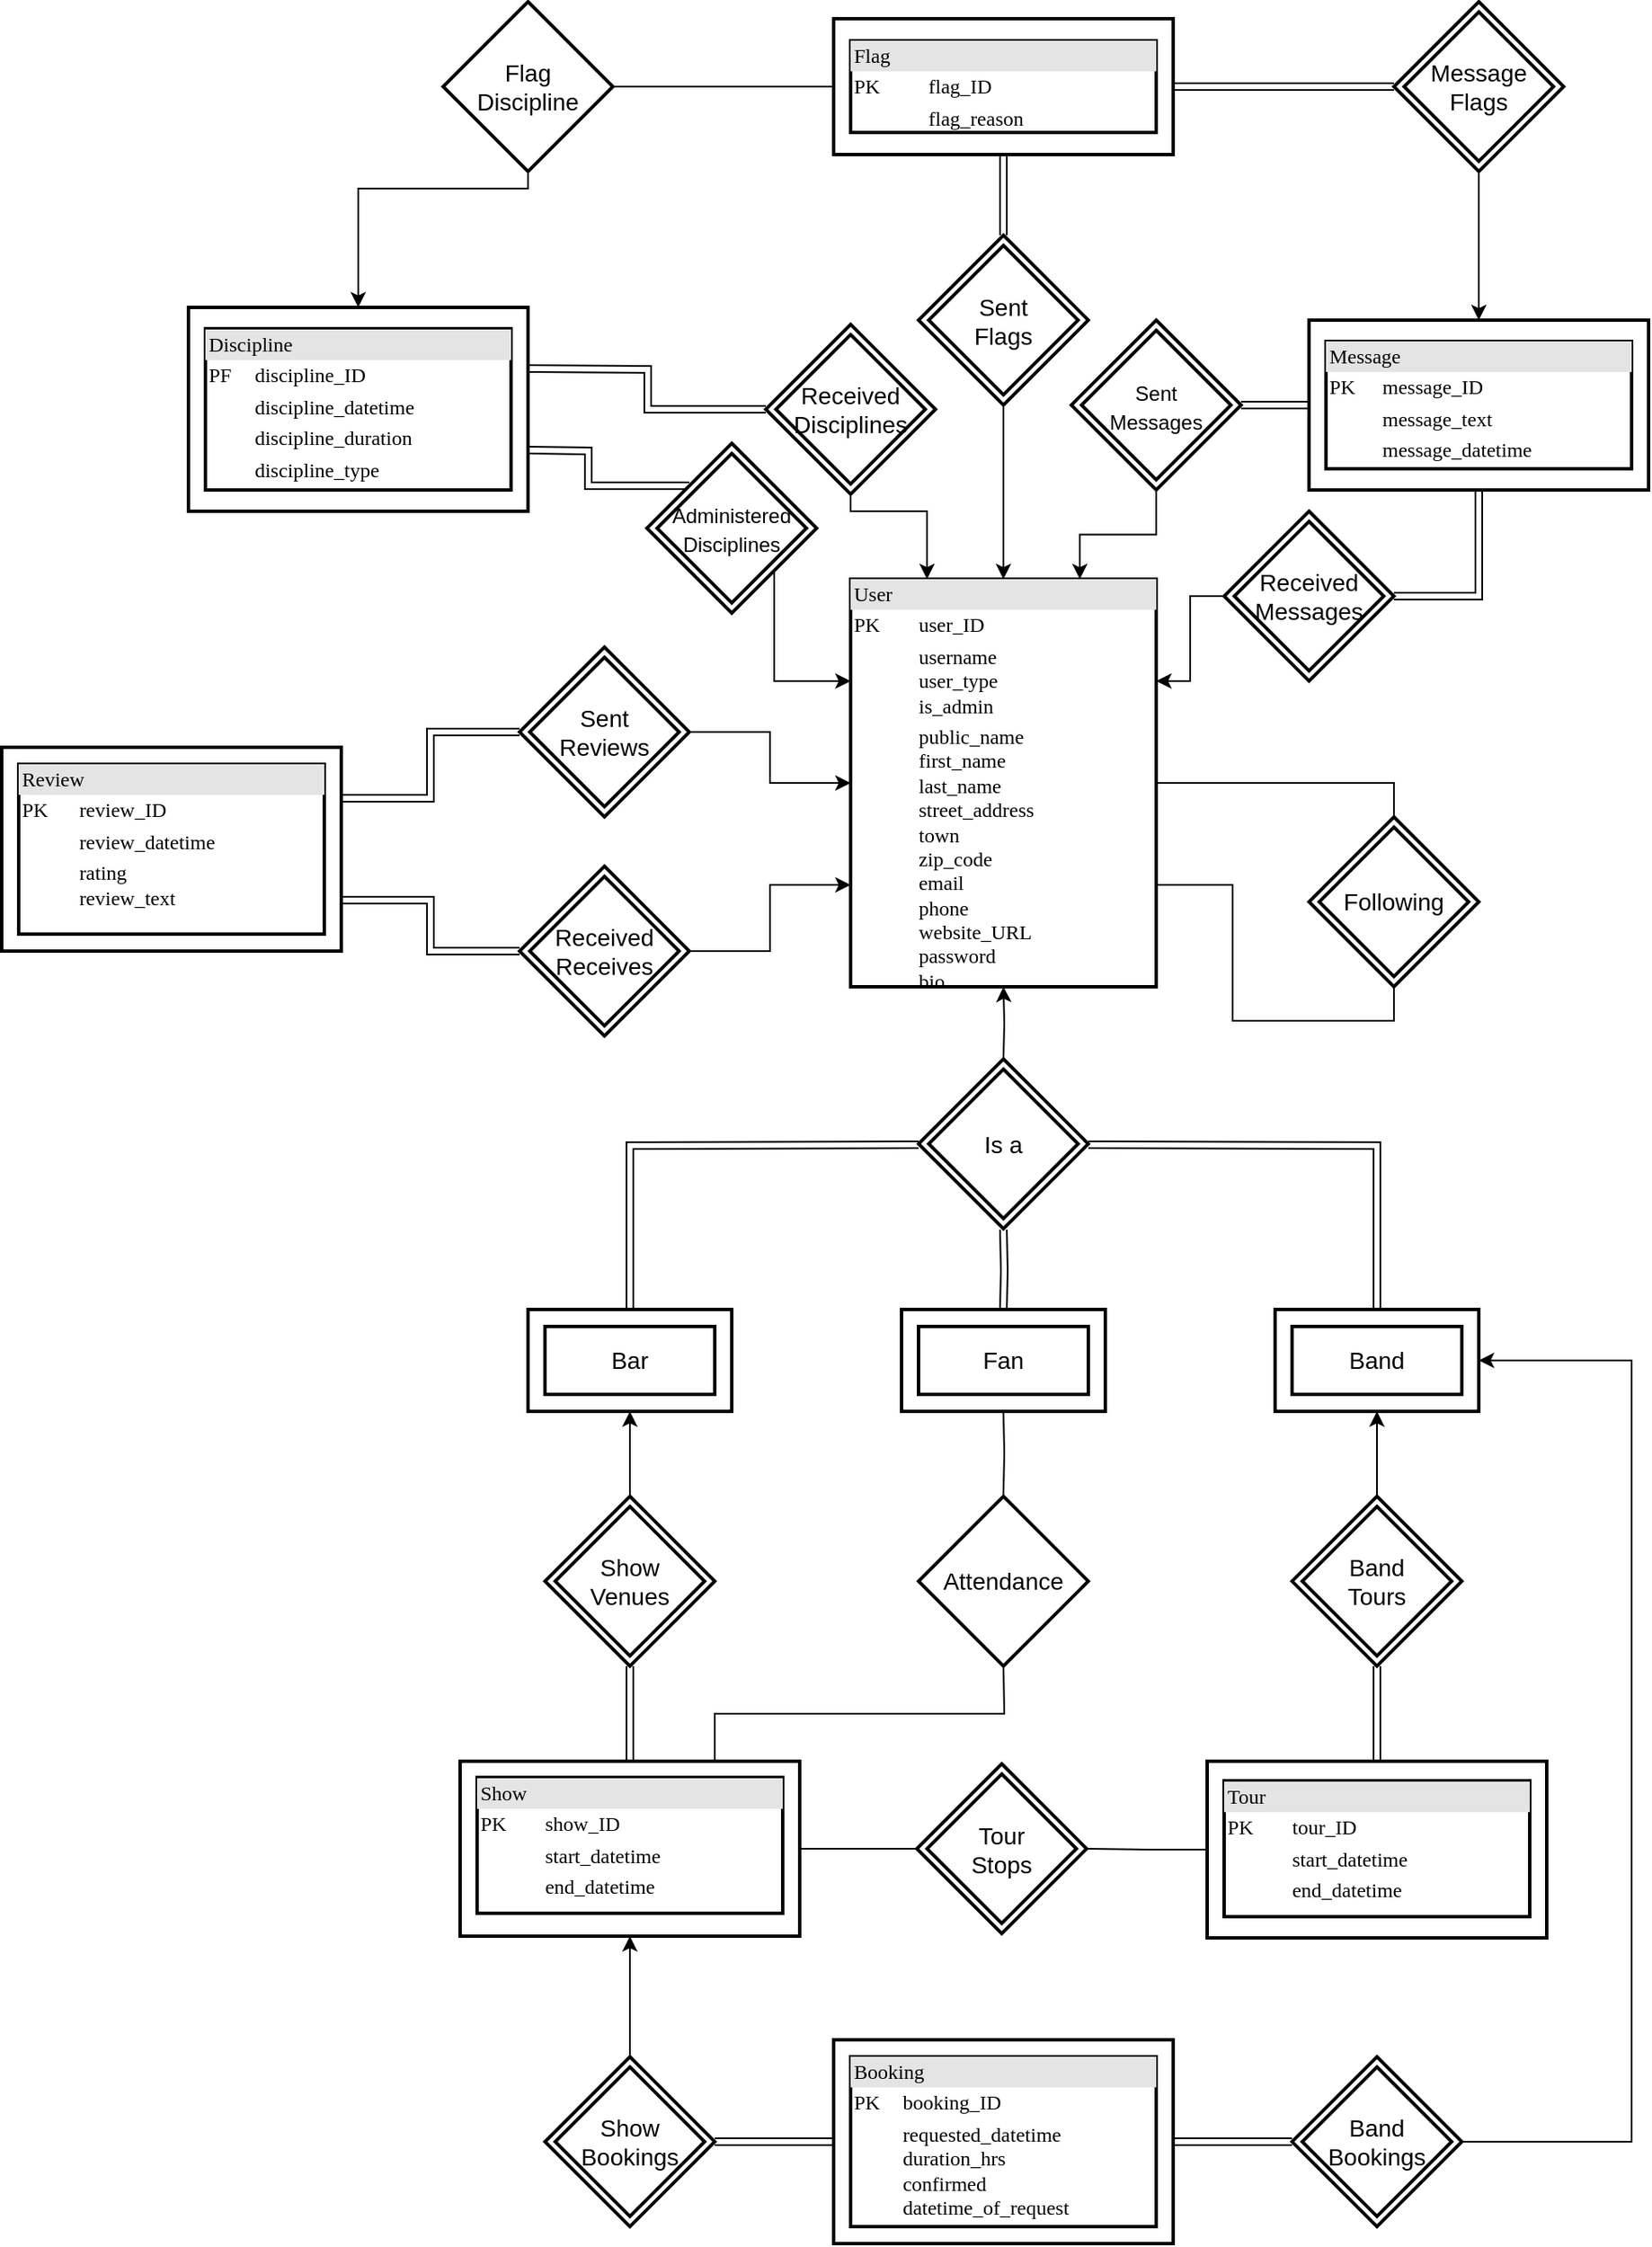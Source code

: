 <mxfile pages="1" version="11.2.5" type="device"><diagram name="Page-1" id="2ca16b54-16f6-2749-3443-fa8db7711227"><mxGraphModel dx="2046" dy="1487" grid="1" gridSize="10" guides="1" tooltips="1" connect="1" arrows="1" fold="1" page="1" pageScale="1" pageWidth="1100" pageHeight="850" background="#ffffff" math="0" shadow="0"><root><mxCell id="0"/><mxCell id="1" parent="0"/><mxCell id="hTIE1v8_ieLj_Vp5C5kN-64" style="edgeStyle=orthogonalEdgeStyle;rounded=0;orthogonalLoop=1;jettySize=auto;html=1;exitX=0.5;exitY=1;exitDx=0;exitDy=0;entryX=0.5;entryY=1;entryDx=0;entryDy=0;startArrow=classic;startFill=1;endArrow=none;endFill=0;strokeColor=#000000;" parent="1" source="HLiwEmPvz7JreT5NCyTF-41" target="hTIE1v8_ieLj_Vp5C5kN-63" edge="1"><mxGeometry relative="1" as="geometry"/></mxCell><mxCell id="hTIE1v8_ieLj_Vp5C5kN-43" style="edgeStyle=orthogonalEdgeStyle;rounded=0;orthogonalLoop=1;jettySize=auto;html=1;exitX=0;exitY=0.5;exitDx=0;exitDy=0;entryX=1;entryY=0.5;entryDx=0;entryDy=0;endArrow=none;endFill=0;shape=link;" parent="1" source="uCFvu2t1ZNGnuXDqTGb5-3" edge="1"><mxGeometry relative="1" as="geometry"><mxPoint x="-230" y="-462.5" as="targetPoint"/></mxGeometry></mxCell><mxCell id="HLiwEmPvz7JreT5NCyTF-99" style="edgeStyle=orthogonalEdgeStyle;rounded=0;orthogonalLoop=1;jettySize=auto;html=1;exitX=0;exitY=0.5;exitDx=0;exitDy=0;entryX=1;entryY=0.5;entryDx=0;entryDy=0;endArrow=none;endFill=0;startArrow=classic;startFill=1;" parent="1" source="2ed32ef02a7f4228-8" target="HLiwEmPvz7JreT5NCyTF-88" edge="1"><mxGeometry relative="1" as="geometry"/></mxCell><mxCell id="HLiwEmPvz7JreT5NCyTF-100" style="edgeStyle=orthogonalEdgeStyle;rounded=0;orthogonalLoop=1;jettySize=auto;html=1;exitX=0;exitY=0.75;exitDx=0;exitDy=0;entryX=1;entryY=0.5;entryDx=0;entryDy=0;endArrow=none;endFill=0;startArrow=classic;startFill=1;" parent="1" source="2ed32ef02a7f4228-8" target="hTIE1v8_ieLj_Vp5C5kN-60" edge="1"><mxGeometry relative="1" as="geometry"/></mxCell><mxCell id="2ed32ef02a7f4228-8" value="&lt;div style=&quot;box-sizing: border-box ; width: 100% ; background: #e4e4e4 ; padding: 2px&quot;&gt;User&lt;/div&gt;&lt;table style=&quot;width: 100% ; font-size: 1em&quot; cellpadding=&quot;2&quot; cellspacing=&quot;0&quot;&gt;&lt;tbody&gt;&lt;tr&gt;&lt;td&gt;PK&lt;/td&gt;&lt;td&gt;user_ID&lt;/td&gt;&lt;/tr&gt;&lt;tr&gt;&lt;td&gt;&lt;br&gt;&lt;/td&gt;&lt;td&gt;username&lt;br&gt;user_type&lt;br&gt;is_admin&lt;/td&gt;&lt;/tr&gt;&lt;tr&gt;&lt;td&gt;&lt;/td&gt;&lt;td&gt;public_name&lt;br&gt;first_name&lt;br&gt;last_name&lt;br&gt;street_address&lt;br&gt;town&lt;br&gt;zip_code&lt;br&gt;email&lt;br&gt;phone&lt;br&gt;website_URL&lt;br&gt;password&lt;br&gt;bio&lt;br&gt;&lt;/td&gt;&lt;/tr&gt;&lt;tr&gt;&lt;td&gt;&lt;/td&gt;&lt;td&gt;&lt;/td&gt;&lt;/tr&gt;&lt;/tbody&gt;&lt;/table&gt;" style="verticalAlign=top;align=left;overflow=fill;html=1;rounded=0;shadow=0;comic=0;labelBackgroundColor=none;strokeColor=#000000;strokeWidth=2;fillColor=#ffffff;fontFamily=Verdana;fontSize=12;fontColor=#000000;" parent="1" vertex="1"><mxGeometry x="-460" y="-360" width="180" height="240" as="geometry"/></mxCell><mxCell id="hTIE1v8_ieLj_Vp5C5kN-73" style="edgeStyle=orthogonalEdgeStyle;shape=link;rounded=0;orthogonalLoop=1;jettySize=auto;html=1;exitX=1;exitY=0.5;exitDx=0;exitDy=0;entryX=0;entryY=0.5;entryDx=0;entryDy=0;startArrow=none;startFill=0;endArrow=classic;endFill=1;strokeColor=#000000;" parent="1" source="HLiwEmPvz7JreT5NCyTF-69" target="hTIE1v8_ieLj_Vp5C5kN-72" edge="1"><mxGeometry relative="1" as="geometry"/></mxCell><mxCell id="9pDllGuzuMR2mAoj5SQd-7" style="edgeStyle=orthogonalEdgeStyle;rounded=0;orthogonalLoop=1;jettySize=auto;html=1;exitX=0.5;exitY=0;exitDx=0;exitDy=0;endArrow=none;endFill=0;startArrow=classic;startFill=1;entryX=0.5;entryY=1;entryDx=0;entryDy=0;" parent="1" source="HLiwEmPvz7JreT5NCyTF-47" target="9pDllGuzuMR2mAoj5SQd-10" edge="1"><mxGeometry relative="1" as="geometry"><mxPoint x="-650" y="-580" as="targetPoint"/><Array as="points"><mxPoint x="-750" y="-590"/><mxPoint x="-650" y="-590"/></Array></mxGeometry></mxCell><mxCell id="hTIE1v8_ieLj_Vp5C5kN-87" style="edgeStyle=orthogonalEdgeStyle;rounded=0;orthogonalLoop=1;jettySize=auto;html=1;exitX=0.75;exitY=0;exitDx=0;exitDy=0;entryX=0.5;entryY=1;entryDx=0;entryDy=0;startArrow=none;startFill=0;endArrow=none;endFill=0;strokeColor=#000000;" parent="1" source="HLiwEmPvz7JreT5NCyTF-63" edge="1"><mxGeometry relative="1" as="geometry"><mxPoint x="-370" y="279" as="targetPoint"/></mxGeometry></mxCell><mxCell id="hTIE1v8_ieLj_Vp5C5kN-79" style="edgeStyle=orthogonalEdgeStyle;rounded=0;orthogonalLoop=1;jettySize=auto;html=1;exitX=0.5;exitY=0;exitDx=0;exitDy=0;entryX=0.5;entryY=1;entryDx=0;entryDy=0;startArrow=none;startFill=0;endArrow=classic;endFill=1;strokeColor=#000000;shape=link;" parent="1" source="HLiwEmPvz7JreT5NCyTF-65" target="hTIE1v8_ieLj_Vp5C5kN-76" edge="1"><mxGeometry relative="1" as="geometry"/></mxCell><mxCell id="hTIE1v8_ieLj_Vp5C5kN-81" style="edgeStyle=orthogonalEdgeStyle;rounded=0;orthogonalLoop=1;jettySize=auto;html=1;exitX=0;exitY=0.5;exitDx=0;exitDy=0;entryX=1;entryY=0.5;entryDx=0;entryDy=0;startArrow=none;startFill=0;endArrow=none;endFill=0;strokeColor=#000000;" parent="1" source="HLiwEmPvz7JreT5NCyTF-65" target="hTIE1v8_ieLj_Vp5C5kN-80" edge="1"><mxGeometry relative="1" as="geometry"/></mxCell><mxCell id="hTIE1v8_ieLj_Vp5C5kN-66" style="edgeStyle=orthogonalEdgeStyle;rounded=0;orthogonalLoop=1;jettySize=auto;html=1;exitX=0.5;exitY=1;exitDx=0;exitDy=0;entryX=0.5;entryY=0;entryDx=0;entryDy=0;startArrow=classic;startFill=1;endArrow=none;endFill=0;strokeColor=#000000;" parent="1" source="HLiwEmPvz7JreT5NCyTF-59" target="hTIE1v8_ieLj_Vp5C5kN-62" edge="1"><mxGeometry relative="1" as="geometry"/></mxCell><mxCell id="hTIE1v8_ieLj_Vp5C5kN-75" style="edgeStyle=orthogonalEdgeStyle;rounded=0;orthogonalLoop=1;jettySize=auto;html=1;exitX=1;exitY=0.5;exitDx=0;exitDy=0;entryX=1;entryY=0.5;entryDx=0;entryDy=0;startArrow=classic;startFill=1;endArrow=none;endFill=0;strokeColor=#000000;" parent="1" source="HLiwEmPvz7JreT5NCyTF-60" target="hTIE1v8_ieLj_Vp5C5kN-72" edge="1"><mxGeometry relative="1" as="geometry"><Array as="points"><mxPoint y="100"/><mxPoint y="560"/></Array></mxGeometry></mxCell><mxCell id="hTIE1v8_ieLj_Vp5C5kN-57" style="edgeStyle=orthogonalEdgeStyle;rounded=0;orthogonalLoop=1;jettySize=auto;html=1;exitX=0.5;exitY=1;exitDx=0;exitDy=0;entryX=0.25;entryY=0;entryDx=0;entryDy=0;startArrow=none;startFill=0;endArrow=classic;endFill=1;" parent="1" source="hTIE1v8_ieLj_Vp5C5kN-48" target="2ed32ef02a7f4228-8" edge="1"><mxGeometry relative="1" as="geometry"><Array as="points"><mxPoint x="-460" y="-400"/><mxPoint x="-415" y="-400"/></Array></mxGeometry></mxCell><mxCell id="hTIE1v8_ieLj_Vp5C5kN-48" value="Received&lt;br&gt;Disciplines" style="shape=rhombus;double=1;strokeWidth=2;fontSize=17;perimeter=rhombusPerimeter;whiteSpace=wrap;html=1;align=center;fontSize=14;" parent="1" vertex="1"><mxGeometry x="-510" y="-510" width="100" height="100" as="geometry"/></mxCell><mxCell id="hTIE1v8_ieLj_Vp5C5kN-58" style="edgeStyle=orthogonalEdgeStyle;rounded=0;orthogonalLoop=1;jettySize=auto;html=1;exitX=0.5;exitY=1;exitDx=0;exitDy=0;entryX=0.75;entryY=0;entryDx=0;entryDy=0;startArrow=none;startFill=0;endArrow=classic;endFill=1;" parent="1" source="hTIE1v8_ieLj_Vp5C5kN-49" target="2ed32ef02a7f4228-8" edge="1"><mxGeometry relative="1" as="geometry"/></mxCell><mxCell id="hTIE1v8_ieLj_Vp5C5kN-49" value="&lt;font style=&quot;font-size: 12px&quot;&gt;Sent&lt;br&gt;Messages&lt;/font&gt;" style="shape=rhombus;double=1;strokeWidth=2;fontSize=17;perimeter=rhombusPerimeter;whiteSpace=wrap;html=1;align=center;fontSize=14;" parent="1" vertex="1"><mxGeometry x="-330" y="-512.5" width="100" height="100" as="geometry"/></mxCell><mxCell id="hTIE1v8_ieLj_Vp5C5kN-51" style="edgeStyle=orthogonalEdgeStyle;rounded=0;orthogonalLoop=1;jettySize=auto;html=1;exitX=0.5;exitY=0;exitDx=0;exitDy=0;entryX=0.5;entryY=1;entryDx=0;entryDy=0;endArrow=classic;endFill=1;strokeColor=#000000;" parent="1" target="2ed32ef02a7f4228-8" edge="1"><mxGeometry relative="1" as="geometry"><mxPoint x="-370" y="-77" as="sourcePoint"/></mxGeometry></mxCell><mxCell id="hTIE1v8_ieLj_Vp5C5kN-52" style="edgeStyle=orthogonalEdgeStyle;rounded=0;orthogonalLoop=1;jettySize=auto;html=1;exitX=0.5;exitY=1;exitDx=0;exitDy=0;entryX=0.5;entryY=0;entryDx=0;entryDy=0;endArrow=classic;endFill=1;shape=link;" parent="1" target="HLiwEmPvz7JreT5NCyTF-57" edge="1"><mxGeometry relative="1" as="geometry"><mxPoint x="-370" y="23" as="sourcePoint"/></mxGeometry></mxCell><mxCell id="hTIE1v8_ieLj_Vp5C5kN-53" style="edgeStyle=orthogonalEdgeStyle;rounded=0;orthogonalLoop=1;jettySize=auto;html=1;exitX=0;exitY=0.5;exitDx=0;exitDy=0;entryX=0.5;entryY=0;entryDx=0;entryDy=0;endArrow=classic;endFill=1;shape=link;" parent="1" target="HLiwEmPvz7JreT5NCyTF-59" edge="1"><mxGeometry relative="1" as="geometry"><mxPoint x="-420" y="-27" as="sourcePoint"/></mxGeometry></mxCell><mxCell id="hTIE1v8_ieLj_Vp5C5kN-54" style="edgeStyle=orthogonalEdgeStyle;rounded=0;orthogonalLoop=1;jettySize=auto;html=1;exitX=1;exitY=0.5;exitDx=0;exitDy=0;entryX=0.5;entryY=0;entryDx=0;entryDy=0;endArrow=classic;endFill=1;shape=link;" parent="1" target="HLiwEmPvz7JreT5NCyTF-60" edge="1"><mxGeometry relative="1" as="geometry"><mxPoint x="-320" y="-27" as="sourcePoint"/></mxGeometry></mxCell><mxCell id="hTIE1v8_ieLj_Vp5C5kN-59" value="Is a" style="shape=rhombus;double=1;strokeWidth=2;fontSize=17;perimeter=rhombusPerimeter;whiteSpace=wrap;html=1;align=center;fontSize=14;" parent="1" vertex="1"><mxGeometry x="-420" y="-77.5" width="100" height="100" as="geometry"/></mxCell><mxCell id="HLiwEmPvz7JreT5NCyTF-93" style="edgeStyle=orthogonalEdgeStyle;shape=link;rounded=0;orthogonalLoop=1;jettySize=auto;html=1;exitX=0;exitY=0.5;exitDx=0;exitDy=0;entryX=0;entryY=0.25;entryDx=0;entryDy=0;" parent="1" source="hTIE1v8_ieLj_Vp5C5kN-60" target="HLiwEmPvz7JreT5NCyTF-40" edge="1"><mxGeometry relative="1" as="geometry"/></mxCell><mxCell id="hTIE1v8_ieLj_Vp5C5kN-60" value="Received&lt;br&gt;Receives" style="shape=rhombus;double=1;strokeWidth=2;fontSize=17;perimeter=rhombusPerimeter;whiteSpace=wrap;html=1;align=center;fontSize=14;" parent="1" vertex="1"><mxGeometry x="-655" y="-191" width="100" height="100" as="geometry"/></mxCell><mxCell id="HLiwEmPvz7JreT5NCyTF-107" style="edgeStyle=orthogonalEdgeStyle;rounded=0;orthogonalLoop=1;jettySize=auto;html=1;exitX=0.5;exitY=1;exitDx=0;exitDy=0;entryX=1;entryY=0.75;entryDx=0;entryDy=0;startArrow=none;startFill=0;endArrow=none;endFill=0;" parent="1" source="hTIE1v8_ieLj_Vp5C5kN-61" target="2ed32ef02a7f4228-8" edge="1"><mxGeometry relative="1" as="geometry"/></mxCell><mxCell id="HLiwEmPvz7JreT5NCyTF-108" style="edgeStyle=orthogonalEdgeStyle;rounded=0;orthogonalLoop=1;jettySize=auto;html=1;exitX=0.5;exitY=0;exitDx=0;exitDy=0;entryX=1;entryY=0.5;entryDx=0;entryDy=0;startArrow=none;startFill=0;endArrow=none;endFill=0;" parent="1" source="hTIE1v8_ieLj_Vp5C5kN-61" target="2ed32ef02a7f4228-8" edge="1"><mxGeometry relative="1" as="geometry"><Array as="points"><mxPoint x="-140" y="-240"/></Array></mxGeometry></mxCell><mxCell id="hTIE1v8_ieLj_Vp5C5kN-61" value="Following" style="shape=rhombus;double=1;strokeWidth=2;fontSize=17;perimeter=rhombusPerimeter;whiteSpace=wrap;html=1;align=center;fontSize=14;" parent="1" vertex="1"><mxGeometry x="-190" y="-220" width="100" height="100" as="geometry"/></mxCell><mxCell id="hTIE1v8_ieLj_Vp5C5kN-68" style="edgeStyle=orthogonalEdgeStyle;shape=link;rounded=0;orthogonalLoop=1;jettySize=auto;html=1;exitX=0.5;exitY=1;exitDx=0;exitDy=0;entryX=0.5;entryY=0;entryDx=0;entryDy=0;startArrow=classic;startFill=1;endArrow=none;endFill=0;strokeColor=#000000;" parent="1" source="hTIE1v8_ieLj_Vp5C5kN-62" target="HLiwEmPvz7JreT5NCyTF-63" edge="1"><mxGeometry relative="1" as="geometry"/></mxCell><mxCell id="hTIE1v8_ieLj_Vp5C5kN-62" value="Show&lt;br&gt;Venues" style="shape=rhombus;double=1;strokeWidth=2;fontSize=17;perimeter=rhombusPerimeter;whiteSpace=wrap;html=1;align=center;fontSize=14;" parent="1" vertex="1"><mxGeometry x="-640" y="180" width="100" height="100" as="geometry"/></mxCell><mxCell id="9pDllGuzuMR2mAoj5SQd-5" style="edgeStyle=orthogonalEdgeStyle;rounded=0;orthogonalLoop=1;jettySize=auto;html=1;exitX=0;exitY=0.5;exitDx=0;exitDy=0;entryX=1;entryY=0.5;entryDx=0;entryDy=0;endArrow=none;endFill=0;shape=link;" parent="1" source="hTIE1v8_ieLj_Vp5C5kN-63" target="HLiwEmPvz7JreT5NCyTF-50" edge="1"><mxGeometry relative="1" as="geometry"/></mxCell><mxCell id="hTIE1v8_ieLj_Vp5C5kN-63" value="Message&lt;br&gt;Flags" style="shape=rhombus;double=1;strokeWidth=2;fontSize=17;perimeter=rhombusPerimeter;whiteSpace=wrap;html=1;align=center;fontSize=14;" parent="1" vertex="1"><mxGeometry x="-140" y="-700" width="100" height="100" as="geometry"/></mxCell><mxCell id="hTIE1v8_ieLj_Vp5C5kN-70" style="edgeStyle=orthogonalEdgeStyle;rounded=0;orthogonalLoop=1;jettySize=auto;html=1;exitX=0.5;exitY=0;exitDx=0;exitDy=0;entryX=0.5;entryY=1;entryDx=0;entryDy=0;startArrow=none;startFill=0;endArrow=classic;endFill=1;strokeColor=#000000;" parent="1" source="hTIE1v8_ieLj_Vp5C5kN-69" target="HLiwEmPvz7JreT5NCyTF-63" edge="1"><mxGeometry relative="1" as="geometry"/></mxCell><mxCell id="hTIE1v8_ieLj_Vp5C5kN-71" style="edgeStyle=orthogonalEdgeStyle;rounded=0;orthogonalLoop=1;jettySize=auto;html=1;exitX=1;exitY=0.5;exitDx=0;exitDy=0;entryX=0;entryY=0.5;entryDx=0;entryDy=0;startArrow=none;startFill=0;endArrow=classic;endFill=1;strokeColor=#000000;shape=link;" parent="1" source="hTIE1v8_ieLj_Vp5C5kN-69" target="HLiwEmPvz7JreT5NCyTF-69" edge="1"><mxGeometry relative="1" as="geometry"/></mxCell><mxCell id="hTIE1v8_ieLj_Vp5C5kN-69" value="Show&lt;br&gt;Bookings" style="shape=rhombus;double=1;strokeWidth=2;fontSize=17;perimeter=rhombusPerimeter;whiteSpace=wrap;html=1;align=center;fontSize=14;" parent="1" vertex="1"><mxGeometry x="-640" y="510" width="100" height="100" as="geometry"/></mxCell><mxCell id="hTIE1v8_ieLj_Vp5C5kN-72" value="Band&lt;br&gt;Bookings" style="shape=rhombus;double=1;strokeWidth=2;fontSize=17;perimeter=rhombusPerimeter;whiteSpace=wrap;html=1;align=center;fontSize=14;" parent="1" vertex="1"><mxGeometry x="-200" y="510" width="100" height="100" as="geometry"/></mxCell><mxCell id="hTIE1v8_ieLj_Vp5C5kN-78" style="edgeStyle=orthogonalEdgeStyle;rounded=0;orthogonalLoop=1;jettySize=auto;html=1;exitX=0.5;exitY=0;exitDx=0;exitDy=0;entryX=0.5;entryY=1;entryDx=0;entryDy=0;startArrow=none;startFill=0;endArrow=classic;endFill=1;strokeColor=#000000;" parent="1" source="hTIE1v8_ieLj_Vp5C5kN-76" target="HLiwEmPvz7JreT5NCyTF-60" edge="1"><mxGeometry relative="1" as="geometry"/></mxCell><mxCell id="hTIE1v8_ieLj_Vp5C5kN-76" value="Band&lt;br&gt;Tours" style="shape=rhombus;double=1;strokeWidth=2;fontSize=17;perimeter=rhombusPerimeter;whiteSpace=wrap;html=1;align=center;fontSize=14;" parent="1" vertex="1"><mxGeometry x="-200" y="180" width="100" height="100" as="geometry"/></mxCell><mxCell id="hTIE1v8_ieLj_Vp5C5kN-82" style="edgeStyle=orthogonalEdgeStyle;rounded=0;orthogonalLoop=1;jettySize=auto;html=1;exitX=0;exitY=0.5;exitDx=0;exitDy=0;entryX=1;entryY=0.5;entryDx=0;entryDy=0;startArrow=none;startFill=0;endArrow=none;endFill=0;strokeColor=#000000;" parent="1" source="hTIE1v8_ieLj_Vp5C5kN-80" target="HLiwEmPvz7JreT5NCyTF-63" edge="1"><mxGeometry relative="1" as="geometry"/></mxCell><mxCell id="hTIE1v8_ieLj_Vp5C5kN-80" value="Tour&lt;br&gt;Stops" style="shape=rhombus;double=1;strokeWidth=2;fontSize=17;perimeter=rhombusPerimeter;whiteSpace=wrap;html=1;align=center;fontSize=14;" parent="1" vertex="1"><mxGeometry x="-421" y="337.5" width="100" height="100" as="geometry"/></mxCell><mxCell id="hTIE1v8_ieLj_Vp5C5kN-88" style="edgeStyle=orthogonalEdgeStyle;rounded=0;orthogonalLoop=1;jettySize=auto;html=1;exitX=0.5;exitY=0;exitDx=0;exitDy=0;entryX=0.5;entryY=1;entryDx=0;entryDy=0;startArrow=none;startFill=0;endArrow=none;endFill=0;strokeColor=#000000;" parent="1" target="HLiwEmPvz7JreT5NCyTF-57" edge="1"><mxGeometry relative="1" as="geometry"><mxPoint x="-370" y="179" as="sourcePoint"/></mxGeometry></mxCell><mxCell id="hTIE1v8_ieLj_Vp5C5kN-89" value="Attendance" style="shape=rhombus;strokeWidth=2;fontSize=17;perimeter=rhombusPerimeter;whiteSpace=wrap;html=1;align=center;fontSize=14;" parent="1" vertex="1"><mxGeometry x="-420" y="180" width="100" height="100" as="geometry"/></mxCell><mxCell id="9pDllGuzuMR2mAoj5SQd-8" style="edgeStyle=orthogonalEdgeStyle;rounded=0;orthogonalLoop=1;jettySize=auto;html=1;entryX=0;entryY=0.5;entryDx=0;entryDy=0;endArrow=none;endFill=0;exitX=1;exitY=0.5;exitDx=0;exitDy=0;" parent="1" source="9pDllGuzuMR2mAoj5SQd-10" target="HLiwEmPvz7JreT5NCyTF-50" edge="1"><mxGeometry relative="1" as="geometry"><mxPoint x="-570" y="-650" as="sourcePoint"/></mxGeometry></mxCell><mxCell id="9pDllGuzuMR2mAoj5SQd-10" value="Flag&lt;br&gt;Discipline" style="shape=rhombus;strokeWidth=2;fontSize=17;perimeter=rhombusPerimeter;whiteSpace=wrap;html=1;align=center;fontSize=14;" parent="1" vertex="1"><mxGeometry x="-700" y="-700" width="100" height="100" as="geometry"/></mxCell><mxCell id="HLiwEmPvz7JreT5NCyTF-72" value="" style="group" parent="1" vertex="1" connectable="0"><mxGeometry x="-210" y="70" width="120" height="60" as="geometry"/></mxCell><mxCell id="hTIE1v8_ieLj_Vp5C5kN-20" value="Band" style="strokeWidth=2;whiteSpace=wrap;html=1;align=center;fontSize=14;" parent="HLiwEmPvz7JreT5NCyTF-72" vertex="1"><mxGeometry x="10" y="10" width="100" height="40" as="geometry"/></mxCell><mxCell id="HLiwEmPvz7JreT5NCyTF-60" value="" style="rounded=0;whiteSpace=wrap;html=1;shadow=0;glass=0;comic=0;strokeColor=#000000;strokeWidth=2;fillColor=none;" parent="HLiwEmPvz7JreT5NCyTF-72" vertex="1"><mxGeometry width="120" height="60" as="geometry"/></mxCell><mxCell id="HLiwEmPvz7JreT5NCyTF-73" value="" style="group" parent="1" vertex="1" connectable="0"><mxGeometry x="-430" y="70" width="120" height="60" as="geometry"/></mxCell><mxCell id="hTIE1v8_ieLj_Vp5C5kN-19" value="Fan" style="strokeWidth=2;whiteSpace=wrap;html=1;align=center;fontSize=14;" parent="HLiwEmPvz7JreT5NCyTF-73" vertex="1"><mxGeometry x="10" y="10" width="100" height="40" as="geometry"/></mxCell><mxCell id="HLiwEmPvz7JreT5NCyTF-57" value="" style="rounded=0;whiteSpace=wrap;html=1;shadow=0;glass=0;comic=0;strokeColor=#000000;strokeWidth=2;fillColor=none;" parent="HLiwEmPvz7JreT5NCyTF-73" vertex="1"><mxGeometry width="120" height="60" as="geometry"/></mxCell><mxCell id="HLiwEmPvz7JreT5NCyTF-74" value="" style="group" parent="1" vertex="1" connectable="0"><mxGeometry x="-650" y="70" width="120" height="60" as="geometry"/></mxCell><mxCell id="hTIE1v8_ieLj_Vp5C5kN-18" value="Bar" style="strokeWidth=2;whiteSpace=wrap;html=1;align=center;fontSize=14;" parent="HLiwEmPvz7JreT5NCyTF-74" vertex="1"><mxGeometry x="10" y="10" width="100" height="40" as="geometry"/></mxCell><mxCell id="HLiwEmPvz7JreT5NCyTF-59" value="" style="rounded=0;whiteSpace=wrap;html=1;shadow=0;glass=0;comic=0;strokeColor=#000000;strokeWidth=2;fillColor=none;" parent="HLiwEmPvz7JreT5NCyTF-74" vertex="1"><mxGeometry width="120" height="60" as="geometry"/></mxCell><mxCell id="HLiwEmPvz7JreT5NCyTF-78" value="" style="group" parent="1" vertex="1" connectable="0"><mxGeometry x="-850" y="-520" width="200" height="120" as="geometry"/></mxCell><mxCell id="HLiwEmPvz7JreT5NCyTF-47" value="" style="rounded=0;whiteSpace=wrap;html=1;shadow=0;glass=0;comic=0;strokeColor=#000000;fillColor=none;aspect=fixed;" parent="HLiwEmPvz7JreT5NCyTF-78" vertex="1"><mxGeometry width="200" height="120" as="geometry"/></mxCell><mxCell id="HLiwEmPvz7JreT5NCyTF-48" value="" style="group;fontStyle=4;aspect=fixed;strokeWidth=2;strokeColor=#000000;" parent="HLiwEmPvz7JreT5NCyTF-78" vertex="1" connectable="0"><mxGeometry width="200" height="120" as="geometry"/></mxCell><mxCell id="uCFvu2t1ZNGnuXDqTGb5-9" value="&lt;div style=&quot;box-sizing: border-box ; width: 100% ; background: #e4e4e4 ; padding: 2px&quot;&gt;Discipline&lt;/div&gt;&lt;table style=&quot;width: 100% ; font-size: 1em&quot; cellpadding=&quot;2&quot; cellspacing=&quot;0&quot;&gt;&lt;tbody&gt;&lt;tr&gt;&lt;td&gt;PF&lt;/td&gt;&lt;td&gt;discipline_ID&lt;/td&gt;&lt;/tr&gt;&lt;tr&gt;&lt;td&gt;&lt;br&gt;&lt;/td&gt;&lt;td&gt;discipline_datetime&lt;br&gt;&lt;/td&gt;&lt;/tr&gt;&lt;tr&gt;&lt;td&gt;&lt;br&gt;&lt;/td&gt;&lt;td&gt;discipline_duration&lt;br&gt;&lt;/td&gt;&lt;/tr&gt;&lt;tr&gt;&lt;td&gt;&lt;br&gt;&lt;/td&gt;&lt;td&gt;discipline_type&lt;br&gt;&lt;/td&gt;&lt;/tr&gt;&lt;tr&gt;&lt;td&gt;&lt;br&gt;&lt;/td&gt;&lt;td&gt;&lt;br&gt;&lt;/td&gt;&lt;/tr&gt;&lt;tr&gt;&lt;td&gt;&lt;br&gt;&lt;/td&gt;&lt;td&gt;&lt;br&gt;&lt;/td&gt;&lt;/tr&gt;&lt;/tbody&gt;&lt;/table&gt;" style="verticalAlign=top;align=left;overflow=fill;html=1;rounded=0;shadow=0;comic=0;labelBackgroundColor=none;strokeColor=#000000;strokeWidth=2;fillColor=#ffffff;fontFamily=Verdana;fontSize=12;fontColor=#000000;aspect=fixed;" parent="HLiwEmPvz7JreT5NCyTF-78" vertex="1"><mxGeometry x="10" y="12.5" width="180" height="95" as="geometry"/></mxCell><mxCell id="HLiwEmPvz7JreT5NCyTF-79" value="" style="group" parent="1" vertex="1" connectable="0"><mxGeometry x="-190" y="-512.5" width="200" height="100" as="geometry"/></mxCell><mxCell id="HLiwEmPvz7JreT5NCyTF-77" value="" style="group" parent="HLiwEmPvz7JreT5NCyTF-79" vertex="1" connectable="0"><mxGeometry width="200" height="100" as="geometry"/></mxCell><mxCell id="HLiwEmPvz7JreT5NCyTF-45" value="" style="group;strokeColor=#000000;" parent="HLiwEmPvz7JreT5NCyTF-77" vertex="1" connectable="0"><mxGeometry width="200" height="100" as="geometry"/></mxCell><mxCell id="HLiwEmPvz7JreT5NCyTF-41" value="" style="rounded=0;whiteSpace=wrap;html=1;shadow=0;glass=0;comic=0;direction=west;strokeWidth=2;" parent="HLiwEmPvz7JreT5NCyTF-77" vertex="1"><mxGeometry width="200" height="100" as="geometry"/></mxCell><mxCell id="uCFvu2t1ZNGnuXDqTGb5-3" value="&lt;div style=&quot;box-sizing: border-box ; width: 100% ; background: #e4e4e4 ; padding: 2px&quot;&gt;Message&lt;/div&gt;&lt;table style=&quot;width: 100% ; font-size: 1em&quot; cellpadding=&quot;2&quot; cellspacing=&quot;0&quot;&gt;&lt;tbody&gt;&lt;tr&gt;&lt;td&gt;PK&lt;/td&gt;&lt;td&gt;message_ID&lt;/td&gt;&lt;/tr&gt;&lt;tr&gt;&lt;td&gt;&lt;br&gt;&lt;/td&gt;&lt;td&gt;message_text&lt;/td&gt;&lt;/tr&gt;&lt;tr&gt;&lt;td&gt;&lt;br&gt;&lt;/td&gt;&lt;td&gt;message_datetime&lt;br&gt;&lt;/td&gt;&lt;/tr&gt;&lt;tr&gt;&lt;td&gt;&lt;br&gt;&lt;/td&gt;&lt;td&gt;&lt;br&gt;&lt;/td&gt;&lt;/tr&gt;&lt;tr&gt;&lt;td&gt;&lt;br&gt;&lt;/td&gt;&lt;td&gt;&lt;br&gt;&lt;/td&gt;&lt;/tr&gt;&lt;/tbody&gt;&lt;/table&gt;" style="verticalAlign=top;align=left;overflow=fill;html=1;rounded=0;shadow=0;comic=0;labelBackgroundColor=none;strokeColor=#000000;strokeWidth=2;fillColor=#ffffff;fontFamily=Verdana;fontSize=12;fontColor=#000000;perimeterSpacing=0;glass=0;portConstraintRotation=0;" parent="HLiwEmPvz7JreT5NCyTF-77" vertex="1"><mxGeometry x="10" y="12.5" width="180" height="75" as="geometry"/></mxCell><mxCell id="HLiwEmPvz7JreT5NCyTF-80" value="" style="group" parent="1" vertex="1" connectable="0"><mxGeometry x="-960" y="-261" width="200" height="120" as="geometry"/></mxCell><mxCell id="HLiwEmPvz7JreT5NCyTF-40" value="" style="rounded=0;whiteSpace=wrap;html=1;shadow=0;glass=0;comic=0;direction=west;strokeWidth=2;" parent="HLiwEmPvz7JreT5NCyTF-80" vertex="1"><mxGeometry width="200" height="120" as="geometry"/></mxCell><mxCell id="uCFvu2t1ZNGnuXDqTGb5-2" value="&lt;div style=&quot;box-sizing: border-box ; width: 100% ; background: #e4e4e4 ; padding: 2px&quot;&gt;Review&lt;/div&gt;&lt;table style=&quot;width: 100% ; font-size: 1em&quot; cellpadding=&quot;2&quot; cellspacing=&quot;0&quot;&gt;&lt;tbody&gt;&lt;tr&gt;&lt;td&gt;PK&lt;/td&gt;&lt;td&gt;review_ID&lt;/td&gt;&lt;/tr&gt;&lt;tr&gt;&lt;td&gt;&lt;br&gt;&lt;/td&gt;&lt;td&gt;review_datetime&lt;/td&gt;&lt;/tr&gt;&lt;tr&gt;&lt;td&gt;&lt;br&gt;&lt;/td&gt;&lt;td&gt;rating&lt;br&gt;review_text&lt;br&gt;&lt;br&gt;&lt;/td&gt;&lt;/tr&gt;&lt;tr&gt;&lt;td&gt;&lt;br&gt;&lt;/td&gt;&lt;td&gt;&lt;br&gt;&lt;/td&gt;&lt;/tr&gt;&lt;tr&gt;&lt;td&gt;&lt;br&gt;&lt;/td&gt;&lt;td&gt;&lt;br&gt;&lt;/td&gt;&lt;/tr&gt;&lt;/tbody&gt;&lt;/table&gt;" style="verticalAlign=top;align=left;overflow=fill;html=1;rounded=0;shadow=0;comic=0;labelBackgroundColor=none;strokeColor=#000000;strokeWidth=2;fillColor=#ffffff;fontFamily=Verdana;fontSize=12;fontColor=#000000;" parent="HLiwEmPvz7JreT5NCyTF-80" vertex="1"><mxGeometry x="10" y="10" width="180" height="100" as="geometry"/></mxCell><mxCell id="HLiwEmPvz7JreT5NCyTF-81" value="" style="group" parent="1" vertex="1" connectable="0"><mxGeometry x="-470" y="-690" width="200" height="80" as="geometry"/></mxCell><mxCell id="uCFvu2t1ZNGnuXDqTGb5-8" value="&lt;div style=&quot;box-sizing: border-box ; width: 100% ; background: #e4e4e4 ; padding: 2px&quot;&gt;Flag&lt;/div&gt;&lt;table style=&quot;width: 100% ; font-size: 1em&quot; cellpadding=&quot;2&quot; cellspacing=&quot;0&quot;&gt;&lt;tbody&gt;&lt;tr&gt;&lt;td&gt;PK&lt;/td&gt;&lt;td&gt;flag_ID&lt;/td&gt;&lt;/tr&gt;&lt;tr&gt;&lt;td&gt;&lt;br&gt;&lt;/td&gt;&lt;td&gt;flag_reason&lt;/td&gt;&lt;/tr&gt;&lt;tr&gt;&lt;td&gt;&lt;br&gt;&lt;/td&gt;&lt;td&gt;&lt;br&gt;&lt;/td&gt;&lt;/tr&gt;&lt;tr&gt;&lt;td&gt;&lt;br&gt;&lt;/td&gt;&lt;td&gt;&lt;br&gt;&lt;/td&gt;&lt;/tr&gt;&lt;tr&gt;&lt;td&gt;&lt;br&gt;&lt;/td&gt;&lt;td&gt;&lt;br&gt;&lt;/td&gt;&lt;/tr&gt;&lt;/tbody&gt;&lt;/table&gt;" style="verticalAlign=top;align=left;overflow=fill;html=1;rounded=0;shadow=0;comic=0;labelBackgroundColor=none;strokeColor=#000000;strokeWidth=2;fillColor=#ffffff;fontFamily=Verdana;fontSize=12;fontColor=#000000;" parent="HLiwEmPvz7JreT5NCyTF-81" vertex="1"><mxGeometry x="10" y="13" width="180" height="54" as="geometry"/></mxCell><mxCell id="HLiwEmPvz7JreT5NCyTF-50" value="" style="rounded=0;whiteSpace=wrap;html=1;shadow=0;glass=0;comic=0;strokeColor=#000000;fillColor=none;strokeWidth=2;" parent="HLiwEmPvz7JreT5NCyTF-81" vertex="1"><mxGeometry width="200" height="80" as="geometry"/></mxCell><mxCell id="HLiwEmPvz7JreT5NCyTF-82" value="" style="group" parent="1" vertex="1" connectable="0"><mxGeometry x="-690" y="336" width="200" height="103" as="geometry"/></mxCell><mxCell id="hTIE1v8_ieLj_Vp5C5kN-1" value="&lt;div style=&quot;box-sizing: border-box ; width: 100% ; background: #e4e4e4 ; padding: 2px&quot;&gt;Show&lt;/div&gt;&lt;table style=&quot;width: 100% ; font-size: 1em&quot; cellpadding=&quot;2&quot; cellspacing=&quot;0&quot;&gt;&lt;tbody&gt;&lt;tr&gt;&lt;td&gt;PK&lt;/td&gt;&lt;td&gt;show_ID&lt;/td&gt;&lt;/tr&gt;&lt;tr&gt;&lt;td&gt;&lt;br&gt;&lt;/td&gt;&lt;td&gt;start_datetime&lt;/td&gt;&lt;/tr&gt;&lt;tr&gt;&lt;td&gt;&lt;br&gt;&lt;/td&gt;&lt;td&gt;end_datetime&lt;br&gt;&lt;/td&gt;&lt;/tr&gt;&lt;tr&gt;&lt;td&gt;&lt;br&gt;&lt;/td&gt;&lt;td&gt;&lt;br&gt;&lt;/td&gt;&lt;/tr&gt;&lt;tr&gt;&lt;td&gt;&lt;br&gt;&lt;/td&gt;&lt;td&gt;&lt;br&gt;&lt;/td&gt;&lt;/tr&gt;&lt;tr&gt;&lt;td&gt;&lt;br&gt;&lt;/td&gt;&lt;td&gt;&lt;br&gt;&lt;/td&gt;&lt;/tr&gt;&lt;/tbody&gt;&lt;/table&gt;" style="verticalAlign=top;align=left;overflow=fill;html=1;rounded=0;shadow=0;comic=0;labelBackgroundColor=none;strokeColor=#000000;strokeWidth=2;fillColor=#ffffff;fontFamily=Verdana;fontSize=12;fontColor=#000000;" parent="HLiwEmPvz7JreT5NCyTF-82" vertex="1"><mxGeometry x="10" y="9.5" width="180" height="80" as="geometry"/></mxCell><mxCell id="HLiwEmPvz7JreT5NCyTF-63" value="" style="rounded=0;whiteSpace=wrap;html=1;shadow=0;glass=0;comic=0;strokeColor=#000000;strokeWidth=2;fillColor=none;" parent="HLiwEmPvz7JreT5NCyTF-82" vertex="1"><mxGeometry width="200" height="103" as="geometry"/></mxCell><mxCell id="HLiwEmPvz7JreT5NCyTF-83" value="" style="group" parent="1" vertex="1" connectable="0"><mxGeometry x="-250" y="336" width="200" height="104" as="geometry"/></mxCell><mxCell id="HLiwEmPvz7JreT5NCyTF-68" value="" style="group;strokeWidth=2;" parent="HLiwEmPvz7JreT5NCyTF-83" vertex="1" connectable="0"><mxGeometry width="200" height="104" as="geometry"/></mxCell><mxCell id="hTIE1v8_ieLj_Vp5C5kN-17" value="&lt;div style=&quot;box-sizing: border-box ; width: 100% ; background: #e4e4e4 ; padding: 2px&quot;&gt;Tour&lt;/div&gt;&lt;table style=&quot;width: 100% ; font-size: 1em&quot; cellpadding=&quot;2&quot; cellspacing=&quot;0&quot;&gt;&lt;tbody&gt;&lt;tr&gt;&lt;td&gt;PK&lt;/td&gt;&lt;td&gt;tour_ID&lt;/td&gt;&lt;/tr&gt;&lt;tr&gt;&lt;td&gt;&lt;br&gt;&lt;/td&gt;&lt;td&gt;start_datetime&lt;br&gt;&lt;/td&gt;&lt;/tr&gt;&lt;tr&gt;&lt;td&gt;&lt;br&gt;&lt;/td&gt;&lt;td&gt;end_datetime&lt;br&gt;&lt;/td&gt;&lt;/tr&gt;&lt;tr&gt;&lt;td&gt;&lt;br&gt;&lt;/td&gt;&lt;td&gt;&lt;br&gt;&lt;/td&gt;&lt;/tr&gt;&lt;tr&gt;&lt;td&gt;&lt;br&gt;&lt;/td&gt;&lt;td&gt;&lt;br&gt;&lt;/td&gt;&lt;/tr&gt;&lt;tr&gt;&lt;td&gt;&lt;br&gt;&lt;/td&gt;&lt;td&gt;&lt;br&gt;&lt;/td&gt;&lt;/tr&gt;&lt;/tbody&gt;&lt;/table&gt;" style="verticalAlign=top;align=left;overflow=fill;html=1;rounded=0;shadow=0;comic=0;labelBackgroundColor=none;strokeColor=#000000;strokeWidth=2;fillColor=#ffffff;fontFamily=Verdana;fontSize=12;fontColor=#000000;" parent="HLiwEmPvz7JreT5NCyTF-68" vertex="1"><mxGeometry x="10" y="11.5" width="180" height="80" as="geometry"/></mxCell><mxCell id="HLiwEmPvz7JreT5NCyTF-65" value="" style="rounded=0;whiteSpace=wrap;html=1;shadow=0;glass=0;comic=0;strokeColor=#000000;strokeWidth=2;fillColor=none;" parent="HLiwEmPvz7JreT5NCyTF-68" vertex="1"><mxGeometry width="200" height="104" as="geometry"/></mxCell><mxCell id="HLiwEmPvz7JreT5NCyTF-84" value="" style="group" parent="1" vertex="1" connectable="0"><mxGeometry x="-470" y="500" width="200" height="120" as="geometry"/></mxCell><mxCell id="HLiwEmPvz7JreT5NCyTF-70" value="" style="group;strokeWidth=2;" parent="HLiwEmPvz7JreT5NCyTF-84" vertex="1" connectable="0"><mxGeometry width="200" height="120" as="geometry"/></mxCell><mxCell id="uCFvu2t1ZNGnuXDqTGb5-1" value="&lt;div style=&quot;box-sizing: border-box ; width: 100% ; background: #e4e4e4 ; padding: 2px&quot;&gt;Booking&lt;/div&gt;&lt;table style=&quot;width: 100% ; font-size: 1em&quot; cellpadding=&quot;2&quot; cellspacing=&quot;0&quot;&gt;&lt;tbody&gt;&lt;tr&gt;&lt;td&gt;PK&lt;/td&gt;&lt;td&gt;booking_ID&lt;/td&gt;&lt;/tr&gt;&lt;tr&gt;&lt;td&gt;&lt;/td&gt;&lt;td&gt;requested_datetime&lt;br&gt;duration_hrs&lt;br&gt;confirmed&lt;br&gt;datetime_of_request&lt;/td&gt;&lt;/tr&gt;&lt;tr&gt;&lt;td&gt;&lt;br&gt;&lt;/td&gt;&lt;td&gt;&lt;br&gt;&lt;/td&gt;&lt;/tr&gt;&lt;tr&gt;&lt;td&gt;&lt;br&gt;&lt;/td&gt;&lt;td&gt;&lt;br&gt;&lt;/td&gt;&lt;/tr&gt;&lt;tr&gt;&lt;td&gt;&lt;br&gt;&lt;/td&gt;&lt;td&gt;&lt;br&gt;&lt;/td&gt;&lt;/tr&gt;&lt;/tbody&gt;&lt;/table&gt;" style="verticalAlign=top;align=left;overflow=fill;html=1;rounded=0;shadow=0;comic=0;labelBackgroundColor=none;strokeColor=#000000;strokeWidth=2;fillColor=#ffffff;fontFamily=Verdana;fontSize=12;fontColor=#000000;" parent="HLiwEmPvz7JreT5NCyTF-70" vertex="1"><mxGeometry x="10" y="10" width="180" height="100" as="geometry"/></mxCell><mxCell id="HLiwEmPvz7JreT5NCyTF-69" value="" style="rounded=0;whiteSpace=wrap;html=1;shadow=0;glass=0;comic=0;strokeColor=#000000;strokeWidth=2;fillColor=none;" parent="HLiwEmPvz7JreT5NCyTF-70" vertex="1"><mxGeometry width="200" height="120" as="geometry"/></mxCell><mxCell id="HLiwEmPvz7JreT5NCyTF-86" style="edgeStyle=orthogonalEdgeStyle;rounded=0;orthogonalLoop=1;jettySize=auto;html=1;exitX=0.5;exitY=0;exitDx=0;exitDy=0;entryX=0.5;entryY=1;entryDx=0;entryDy=0;shape=link;" parent="1" source="HLiwEmPvz7JreT5NCyTF-85" target="HLiwEmPvz7JreT5NCyTF-50" edge="1"><mxGeometry relative="1" as="geometry"/></mxCell><mxCell id="HLiwEmPvz7JreT5NCyTF-87" style="edgeStyle=orthogonalEdgeStyle;rounded=0;orthogonalLoop=1;jettySize=auto;html=1;exitX=0.5;exitY=1;exitDx=0;exitDy=0;entryX=0.5;entryY=0;entryDx=0;entryDy=0;" parent="1" source="HLiwEmPvz7JreT5NCyTF-85" target="2ed32ef02a7f4228-8" edge="1"><mxGeometry relative="1" as="geometry"/></mxCell><mxCell id="HLiwEmPvz7JreT5NCyTF-85" value="Sent&lt;br&gt;Flags" style="shape=rhombus;double=1;strokeWidth=2;fontSize=17;perimeter=rhombusPerimeter;whiteSpace=wrap;html=1;align=center;fontSize=14;" parent="1" vertex="1"><mxGeometry x="-420" y="-562.5" width="100" height="100" as="geometry"/></mxCell><mxCell id="HLiwEmPvz7JreT5NCyTF-92" style="edgeStyle=orthogonalEdgeStyle;rounded=0;orthogonalLoop=1;jettySize=auto;html=1;exitX=0;exitY=0.5;exitDx=0;exitDy=0;entryX=0;entryY=0.75;entryDx=0;entryDy=0;shape=link;" parent="1" source="HLiwEmPvz7JreT5NCyTF-88" target="HLiwEmPvz7JreT5NCyTF-40" edge="1"><mxGeometry relative="1" as="geometry"/></mxCell><mxCell id="HLiwEmPvz7JreT5NCyTF-88" value="Sent&lt;br&gt;Reviews" style="shape=rhombus;double=1;strokeWidth=2;fontSize=17;perimeter=rhombusPerimeter;whiteSpace=wrap;html=1;align=center;fontSize=14;" parent="1" vertex="1"><mxGeometry x="-655" y="-320" width="100" height="100" as="geometry"/></mxCell><mxCell id="HLiwEmPvz7JreT5NCyTF-102" style="edgeStyle=orthogonalEdgeStyle;rounded=0;orthogonalLoop=1;jettySize=auto;html=1;entryX=0;entryY=0.5;entryDx=0;entryDy=0;startArrow=classic;startFill=1;endArrow=none;endFill=0;shape=link;" parent="1" target="hTIE1v8_ieLj_Vp5C5kN-48" edge="1"><mxGeometry relative="1" as="geometry"><mxPoint x="-650" y="-484" as="sourcePoint"/></mxGeometry></mxCell><mxCell id="HLiwEmPvz7JreT5NCyTF-104" style="edgeStyle=orthogonalEdgeStyle;shape=link;rounded=0;orthogonalLoop=1;jettySize=auto;html=1;exitX=0;exitY=0;exitDx=0;exitDy=0;startArrow=classic;startFill=1;endArrow=none;endFill=0;" parent="1" source="HLiwEmPvz7JreT5NCyTF-103" edge="1"><mxGeometry relative="1" as="geometry"><mxPoint x="-650" y="-436" as="targetPoint"/></mxGeometry></mxCell><mxCell id="HLiwEmPvz7JreT5NCyTF-105" style="edgeStyle=orthogonalEdgeStyle;rounded=0;orthogonalLoop=1;jettySize=auto;html=1;exitX=1;exitY=1;exitDx=0;exitDy=0;entryX=0;entryY=0.25;entryDx=0;entryDy=0;startArrow=none;startFill=0;endArrow=classic;endFill=1;" parent="1" source="HLiwEmPvz7JreT5NCyTF-103" target="2ed32ef02a7f4228-8" edge="1"><mxGeometry relative="1" as="geometry"><Array as="points"><mxPoint x="-505" y="-300"/></Array></mxGeometry></mxCell><mxCell id="HLiwEmPvz7JreT5NCyTF-103" value="&lt;font style=&quot;font-size: 12px&quot;&gt;&lt;font&gt;Administered&lt;/font&gt;&lt;br&gt;Disciplines&lt;/font&gt;" style="shape=rhombus;double=1;strokeWidth=2;fontSize=17;perimeter=rhombusPerimeter;whiteSpace=wrap;html=1;align=center;fontSize=14;" parent="1" vertex="1"><mxGeometry x="-580" y="-440" width="100" height="100" as="geometry"/></mxCell><mxCell id="HLiwEmPvz7JreT5NCyTF-110" style="edgeStyle=orthogonalEdgeStyle;rounded=0;orthogonalLoop=1;jettySize=auto;html=1;exitX=0;exitY=0.5;exitDx=0;exitDy=0;entryX=1;entryY=0.25;entryDx=0;entryDy=0;startArrow=none;startFill=0;endArrow=classic;endFill=1;" parent="1" source="HLiwEmPvz7JreT5NCyTF-109" target="2ed32ef02a7f4228-8" edge="1"><mxGeometry relative="1" as="geometry"/></mxCell><mxCell id="HLiwEmPvz7JreT5NCyTF-112" style="edgeStyle=orthogonalEdgeStyle;shape=link;rounded=0;orthogonalLoop=1;jettySize=auto;html=1;exitX=1;exitY=0.5;exitDx=0;exitDy=0;entryX=0.5;entryY=0;entryDx=0;entryDy=0;startArrow=none;startFill=0;endArrow=classic;endFill=1;" parent="1" source="HLiwEmPvz7JreT5NCyTF-109" target="HLiwEmPvz7JreT5NCyTF-41" edge="1"><mxGeometry relative="1" as="geometry"/></mxCell><mxCell id="HLiwEmPvz7JreT5NCyTF-109" value="Received&lt;br&gt;Messages" style="shape=rhombus;double=1;strokeWidth=2;fontSize=17;perimeter=rhombusPerimeter;whiteSpace=wrap;html=1;align=center;fontSize=14;" parent="1" vertex="1"><mxGeometry x="-240" y="-400" width="100" height="100" as="geometry"/></mxCell></root></mxGraphModel></diagram></mxfile>